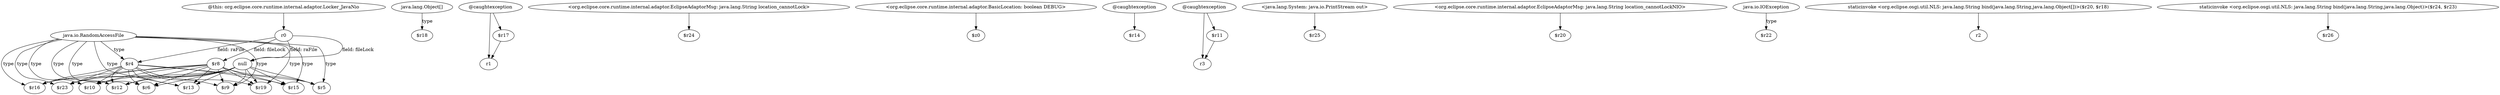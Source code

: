 digraph g {
0[label="$r8"]
1[label="$r15"]
0->1[label=""]
2[label="null"]
3[label="$r6"]
2->3[label=""]
4[label="java.lang.Object[]"]
5[label="$r18"]
4->5[label="type"]
2->1[label=""]
6[label="$r4"]
7[label="$r13"]
6->7[label=""]
8[label="@caughtexception"]
9[label="r1"]
8->9[label=""]
0->7[label=""]
10[label="@this: org.eclipse.core.runtime.internal.adaptor.Locker_JavaNio"]
11[label="r0"]
10->11[label=""]
6->3[label=""]
11->0[label="field: fileLock"]
6->1[label=""]
11->2[label="field: fileLock"]
11->2[label="field: raFile"]
12[label="$r9"]
2->12[label=""]
13[label="java.io.RandomAccessFile"]
14[label="$r16"]
13->14[label="type"]
15[label="$r10"]
2->15[label=""]
16[label="$r17"]
8->16[label=""]
0->3[label=""]
17[label="$r19"]
6->17[label=""]
18[label="<org.eclipse.core.runtime.internal.adaptor.EclipseAdaptorMsg: java.lang.String location_cannotLock>"]
19[label="$r24"]
18->19[label=""]
20[label="$r12"]
0->20[label=""]
21[label="$r5"]
2->21[label=""]
2->7[label=""]
13->17[label="type"]
22[label="<org.eclipse.core.runtime.internal.adaptor.BasicLocation: boolean DEBUG>"]
23[label="$z0"]
22->23[label=""]
24[label="$r23"]
0->24[label=""]
25[label="@caughtexception"]
26[label="$r14"]
25->26[label=""]
6->24[label=""]
13->3[label="type"]
6->21[label=""]
13->7[label="type"]
0->21[label=""]
0->15[label=""]
6->20[label=""]
2->17[label=""]
6->14[label=""]
27[label="@caughtexception"]
28[label="r3"]
27->28[label=""]
2->24[label=""]
6->12[label=""]
13->12[label="type"]
0->17[label=""]
16->9[label=""]
13->1[label="type"]
29[label="<java.lang.System: java.io.PrintStream out>"]
30[label="$r25"]
29->30[label=""]
2->20[label=""]
31[label="<org.eclipse.core.runtime.internal.adaptor.EclipseAdaptorMsg: java.lang.String location_cannotLockNIO>"]
32[label="$r20"]
31->32[label=""]
2->14[label=""]
13->6[label="type"]
13->21[label="type"]
13->15[label="type"]
11->6[label="field: raFile"]
13->20[label="type"]
0->12[label=""]
13->24[label="type"]
33[label="java.io.IOException"]
34[label="$r22"]
33->34[label="type"]
0->14[label=""]
35[label="$r11"]
27->35[label=""]
35->28[label=""]
36[label="staticinvoke <org.eclipse.osgi.util.NLS: java.lang.String bind(java.lang.String,java.lang.Object[])>($r20, $r18)"]
37[label="r2"]
36->37[label=""]
6->15[label=""]
38[label="staticinvoke <org.eclipse.osgi.util.NLS: java.lang.String bind(java.lang.String,java.lang.Object)>($r24, $r23)"]
39[label="$r26"]
38->39[label=""]
}
